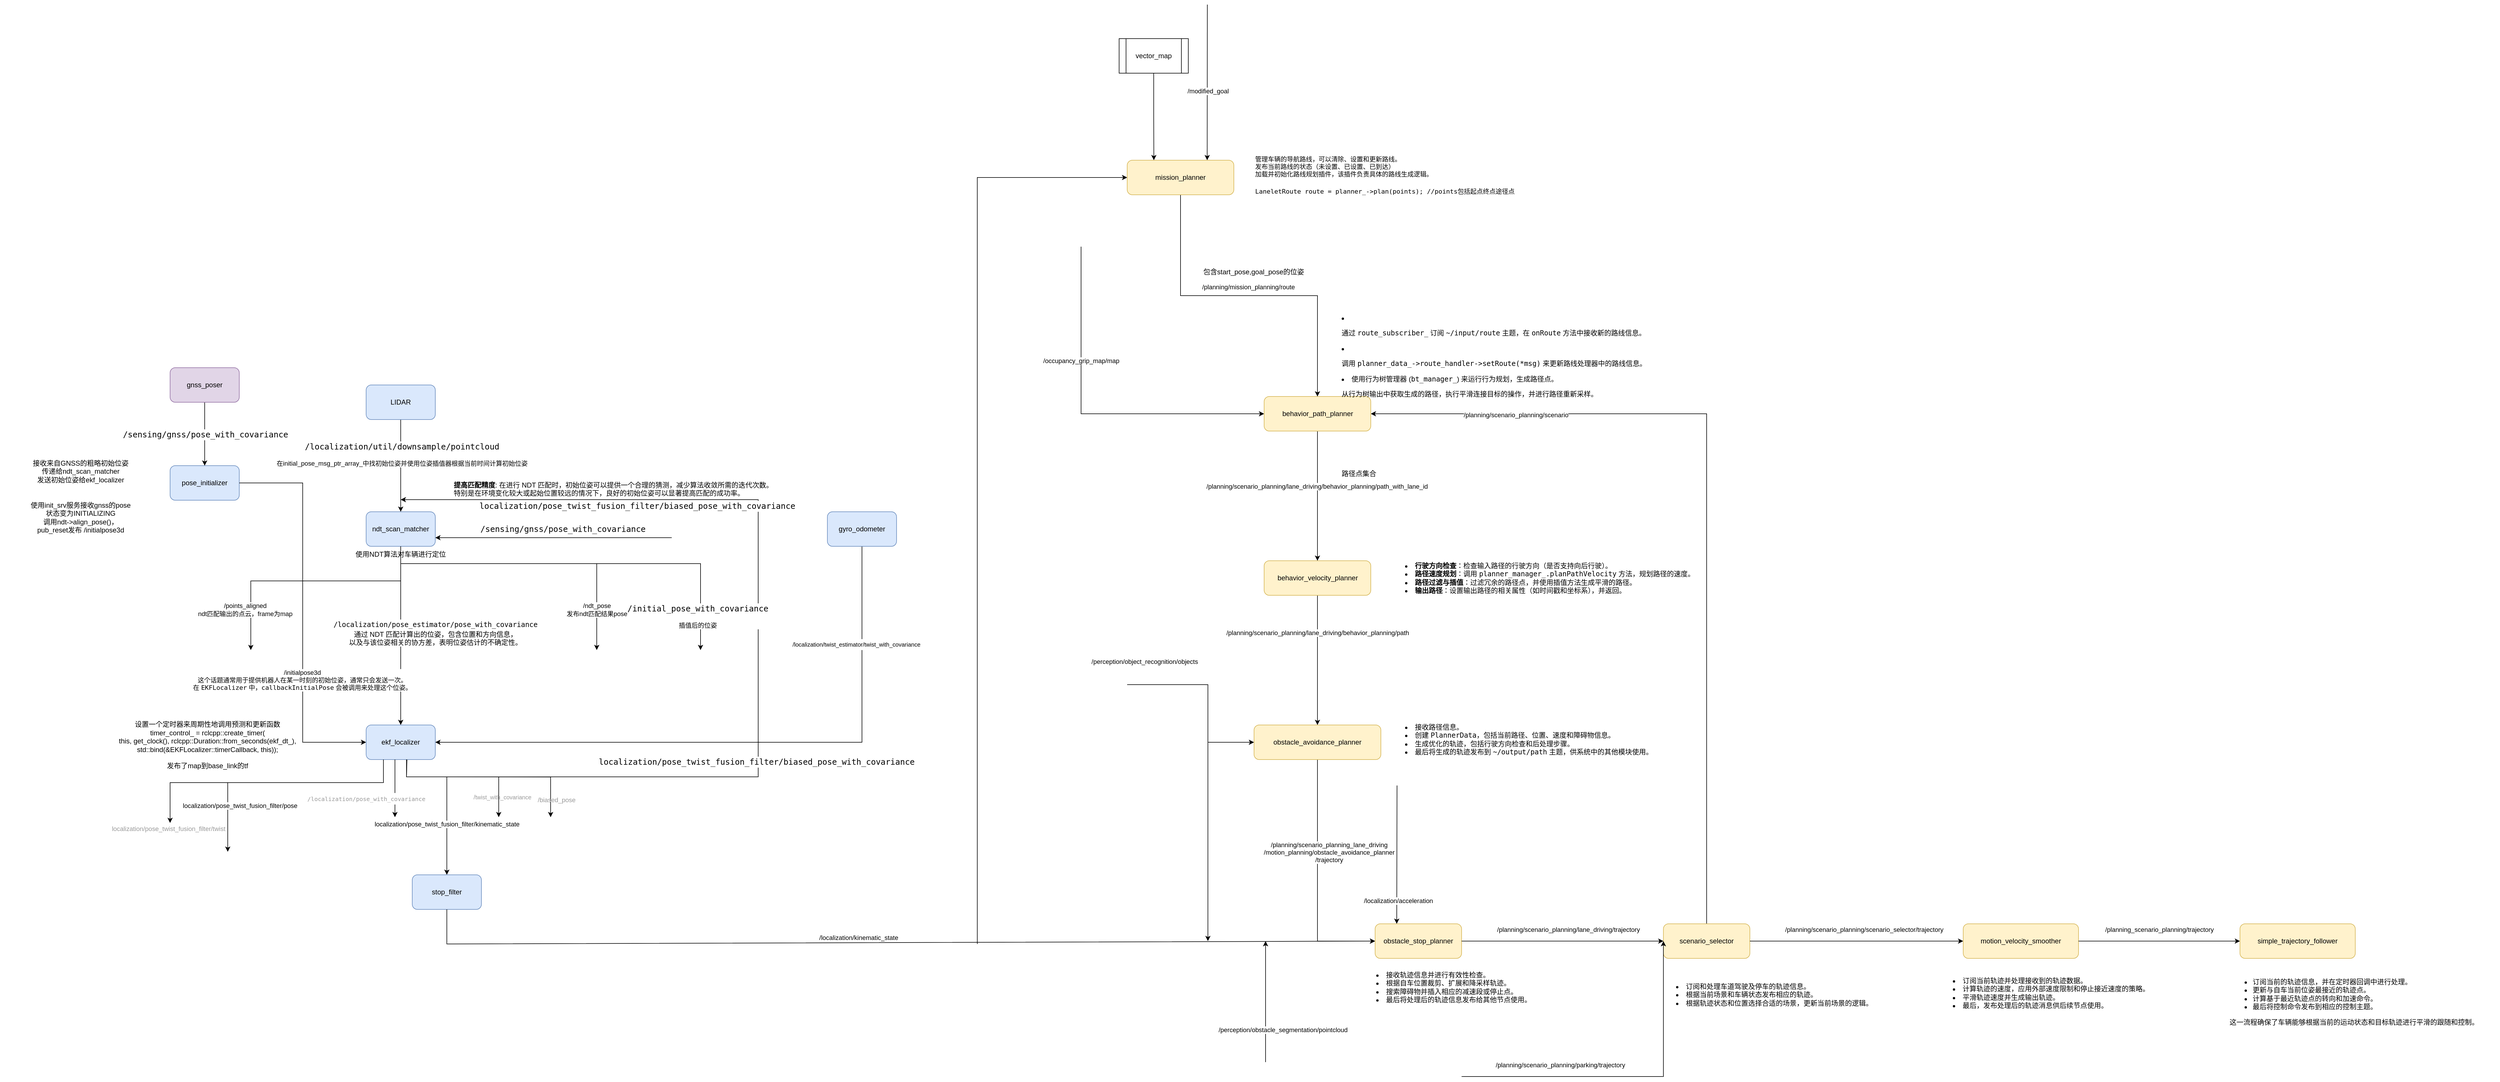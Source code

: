 <mxfile version="24.8.3">
  <diagram name="Page-1" id="jYja321TO4npNnZUXKt9">
    <mxGraphModel dx="1222" dy="2918" grid="1" gridSize="10" guides="1" tooltips="1" connect="1" arrows="1" fold="1" page="1" pageScale="1" pageWidth="850" pageHeight="1100" math="0" shadow="0">
      <root>
        <mxCell id="0" />
        <mxCell id="1" parent="0" />
        <mxCell id="ixGaKLChyozuG7cod_pc-1" value="pose_initializer" style="rounded=1;whiteSpace=wrap;html=1;fillColor=#dae8fc;strokeColor=#6c8ebf;" parent="1" vertex="1">
          <mxGeometry x="360" y="380" width="120" height="60" as="geometry" />
        </mxCell>
        <mxCell id="ixGaKLChyozuG7cod_pc-2" value="接收来自GNSS的粗略初始位姿&lt;div&gt;传递给ndt_scan_matcher&lt;/div&gt;&lt;div&gt;发送初始位姿给ekf_localizer&lt;/div&gt;" style="text;html=1;align=center;verticalAlign=middle;whiteSpace=wrap;rounded=0;" parent="1" vertex="1">
          <mxGeometry x="110" y="347.5" width="190" height="85" as="geometry" />
        </mxCell>
        <mxCell id="ixGaKLChyozuG7cod_pc-3" value="" style="endArrow=classic;html=1;rounded=0;entryX=0.5;entryY=0;entryDx=0;entryDy=0;exitX=0.5;exitY=1;exitDx=0;exitDy=0;" parent="1" source="ixGaKLChyozuG7cod_pc-6" target="ixGaKLChyozuG7cod_pc-1" edge="1">
          <mxGeometry width="50" height="50" relative="1" as="geometry">
            <mxPoint x="420" y="280" as="sourcePoint" />
            <mxPoint x="460" y="460" as="targetPoint" />
          </mxGeometry>
        </mxCell>
        <mxCell id="ixGaKLChyozuG7cod_pc-4" value="/" style="edgeLabel;html=1;align=center;verticalAlign=middle;resizable=0;points=[];" parent="ixGaKLChyozuG7cod_pc-3" vertex="1" connectable="0">
          <mxGeometry x="0.011" y="2" relative="1" as="geometry">
            <mxPoint as="offset" />
          </mxGeometry>
        </mxCell>
        <mxCell id="ixGaKLChyozuG7cod_pc-5" value="&lt;div style=&quot;color: rgb(204, 204, 204); font-family: &amp;quot;Droid Sans Mono&amp;quot;, &amp;quot;monospace&amp;quot;, monospace; font-weight: normal; font-size: 14px; line-height: 19px; white-space: pre;&quot;&gt;&lt;div&gt;&lt;font color=&quot;#000000&quot;&gt;&lt;span style=&quot;background-color: rgb(255, 255, 255);&quot;&gt;/sensing/gnss/pose_with_covariance&lt;/span&gt;&lt;/font&gt;&lt;/div&gt;&lt;/div&gt;" style="edgeLabel;html=1;align=center;verticalAlign=middle;resizable=0;points=[];" parent="ixGaKLChyozuG7cod_pc-3" vertex="1" connectable="0">
          <mxGeometry x="0.011" y="1" relative="1" as="geometry">
            <mxPoint as="offset" />
          </mxGeometry>
        </mxCell>
        <mxCell id="ixGaKLChyozuG7cod_pc-6" value="gnss_poser" style="rounded=1;whiteSpace=wrap;html=1;fillColor=#e1d5e7;strokeColor=#9673a6;" parent="1" vertex="1">
          <mxGeometry x="360" y="210" width="120" height="60" as="geometry" />
        </mxCell>
        <mxCell id="ixGaKLChyozuG7cod_pc-26" style="edgeStyle=orthogonalEdgeStyle;rounded=0;orthogonalLoop=1;jettySize=auto;html=1;exitX=0.5;exitY=1;exitDx=0;exitDy=0;" parent="1" edge="1">
          <mxGeometry relative="1" as="geometry">
            <mxPoint x="1100" y="700" as="targetPoint" />
            <Array as="points">
              <mxPoint x="1100" y="610" />
              <mxPoint x="1100" y="610" />
            </Array>
            <mxPoint x="1100" y="550" as="sourcePoint" />
          </mxGeometry>
        </mxCell>
        <mxCell id="ixGaKLChyozuG7cod_pc-27" value="&lt;div&gt;/ndt_pose&lt;/div&gt;发布ndt匹配结果pose" style="edgeLabel;html=1;align=center;verticalAlign=middle;resizable=0;points=[];fontFamily=Helvetica;fontSize=11;fontColor=default;labelBackgroundColor=default;fillColor=none;gradientColor=none;" parent="ixGaKLChyozuG7cod_pc-26" vertex="1" connectable="0">
          <mxGeometry x="0.278" y="2" relative="1" as="geometry">
            <mxPoint x="-2" y="-16" as="offset" />
          </mxGeometry>
        </mxCell>
        <mxCell id="ixGaKLChyozuG7cod_pc-28" style="edgeStyle=orthogonalEdgeStyle;rounded=0;orthogonalLoop=1;jettySize=auto;html=1;exitX=0.5;exitY=1;exitDx=0;exitDy=0;entryX=0.5;entryY=0;entryDx=0;entryDy=0;" parent="1" source="ixGaKLChyozuG7cod_pc-8" target="qSpFAjaBa0g86qrWprOc-3" edge="1">
          <mxGeometry relative="1" as="geometry">
            <mxPoint x="1080" y="680" as="targetPoint" />
            <Array as="points">
              <mxPoint x="760" y="610" />
              <mxPoint x="760" y="610" />
            </Array>
          </mxGeometry>
        </mxCell>
        <mxCell id="ixGaKLChyozuG7cod_pc-29" value="&lt;div style=&quot;color: rgb(204, 204, 204); font-family: &amp;quot;Droid Sans Mono&amp;quot;, &amp;quot;monospace&amp;quot;, monospace; font-weight: normal; line-height: 19px; white-space: pre; font-size: 12px;&quot;&gt;&lt;div&gt;&lt;font style=&quot;font-size: 12px;&quot; color=&quot;#000000&quot;&gt;/localization/pose_estimator/pose_with_covariance&lt;/font&gt;&lt;/div&gt;&lt;/div&gt;&lt;div style=&quot;font-size: 12px;&quot;&gt;&lt;font style=&quot;font-size: 12px;&quot;&gt;通过 NDT 匹配计算出的位姿，包含位置和方向信息，&lt;/font&gt;&lt;/div&gt;&lt;div style=&quot;font-size: 12px;&quot;&gt;&lt;font style=&quot;font-size: 12px;&quot;&gt;以及与该位姿相关的协方差，表明位姿估计的不确定性。&lt;/font&gt;&lt;/div&gt;" style="edgeLabel;html=1;align=center;verticalAlign=middle;resizable=0;points=[];" parent="ixGaKLChyozuG7cod_pc-28" vertex="1" connectable="0">
          <mxGeometry x="0.595" y="2" relative="1" as="geometry">
            <mxPoint x="58" y="-97" as="offset" />
          </mxGeometry>
        </mxCell>
        <mxCell id="ixGaKLChyozuG7cod_pc-8" value="ndt_scan_matcher" style="rounded=1;whiteSpace=wrap;html=1;fillColor=#dae8fc;strokeColor=#6c8ebf;" parent="1" vertex="1">
          <mxGeometry x="700" y="460" width="120" height="60" as="geometry" />
        </mxCell>
        <mxCell id="ixGaKLChyozuG7cod_pc-11" value="&lt;div&gt;使用init_srv服务接收gnss的pose&lt;/div&gt;&lt;div&gt;状态变为INITIALIZING&lt;/div&gt;&lt;div&gt;调用ndt-&amp;gt;align_pose()，&lt;/div&gt;&lt;div&gt;pub_reset发布 /initialpose3d&lt;/div&gt;" style="text;html=1;align=center;verticalAlign=middle;whiteSpace=wrap;rounded=0;" parent="1" vertex="1">
          <mxGeometry x="65" y="420" width="280" height="100" as="geometry" />
        </mxCell>
        <mxCell id="ixGaKLChyozuG7cod_pc-16" value="" style="endArrow=classic;html=1;rounded=0;" parent="1" edge="1">
          <mxGeometry width="50" height="50" relative="1" as="geometry">
            <mxPoint x="770" y="920" as="sourcePoint" />
            <mxPoint x="760" y="439" as="targetPoint" />
            <Array as="points">
              <mxPoint x="1380" y="920" />
              <mxPoint x="1380" y="439" />
            </Array>
          </mxGeometry>
        </mxCell>
        <mxCell id="ixGaKLChyozuG7cod_pc-17" value="&lt;div style=&quot;font-family: &amp;quot;Droid Sans Mono&amp;quot;, &amp;quot;monospace&amp;quot;, monospace; font-weight: normal; font-size: 14px; line-height: 19px; white-space: pre;&quot;&gt;&lt;div&gt;localization/pose_twist_fusion_filter/biased_pose_with_covariance&lt;/div&gt;&lt;/div&gt;" style="edgeLabel;html=1;align=center;verticalAlign=middle;resizable=0;points=[];" parent="ixGaKLChyozuG7cod_pc-16" vertex="1" connectable="0">
          <mxGeometry x="-0.325" y="3" relative="1" as="geometry">
            <mxPoint x="29" y="-23" as="offset" />
          </mxGeometry>
        </mxCell>
        <mxCell id="ixGaKLChyozuG7cod_pc-19" value="" style="edgeStyle=orthogonalEdgeStyle;rounded=0;orthogonalLoop=1;jettySize=auto;html=1;" parent="1" source="ixGaKLChyozuG7cod_pc-18" target="ixGaKLChyozuG7cod_pc-8" edge="1">
          <mxGeometry relative="1" as="geometry" />
        </mxCell>
        <mxCell id="ixGaKLChyozuG7cod_pc-20" value="&lt;div style=&quot;color: rgb(204, 204, 204); font-family: &amp;quot;Droid Sans Mono&amp;quot;, &amp;quot;monospace&amp;quot;, monospace; font-weight: normal; font-size: 14px; line-height: 19px; white-space: pre;&quot;&gt;&lt;div&gt;&lt;font color=&quot;#000000&quot;&gt;/localization/util/downsample/pointcloud&lt;/font&gt;&lt;/div&gt;&lt;/div&gt;&lt;div&gt;&lt;br&gt;&lt;/div&gt;&lt;div&gt;在initial_pose_msg_ptr_array_中找初始位姿并使用位姿插值器根据当前时间计算初始位姿&lt;/div&gt;" style="edgeLabel;html=1;align=center;verticalAlign=middle;resizable=0;points=[];" parent="ixGaKLChyozuG7cod_pc-19" vertex="1" connectable="0">
          <mxGeometry x="-0.015" y="2" relative="1" as="geometry">
            <mxPoint y="-19" as="offset" />
          </mxGeometry>
        </mxCell>
        <mxCell id="ixGaKLChyozuG7cod_pc-18" value="LIDAR" style="rounded=1;whiteSpace=wrap;html=1;fillColor=#dae8fc;strokeColor=#6c8ebf;" parent="1" vertex="1">
          <mxGeometry x="700" y="240" width="120" height="60" as="geometry" />
        </mxCell>
        <mxCell id="ixGaKLChyozuG7cod_pc-21" value="" style="endArrow=classic;html=1;rounded=0;entryX=1;entryY=0.75;entryDx=0;entryDy=0;" parent="1" target="ixGaKLChyozuG7cod_pc-8" edge="1">
          <mxGeometry width="50" height="50" relative="1" as="geometry">
            <mxPoint x="1230" y="505" as="sourcePoint" />
            <mxPoint x="970" y="490" as="targetPoint" />
            <Array as="points">
              <mxPoint x="1030" y="505" />
            </Array>
          </mxGeometry>
        </mxCell>
        <mxCell id="ixGaKLChyozuG7cod_pc-22" value="&lt;div style=&quot;font-family: &amp;quot;Droid Sans Mono&amp;quot;, &amp;quot;monospace&amp;quot;, monospace; font-weight: normal; font-size: 14px; line-height: 19px; white-space: pre;&quot;&gt;&lt;div&gt;/sensing/gnss/pose_with_covariance&lt;/div&gt;&lt;/div&gt;" style="edgeLabel;html=1;align=center;verticalAlign=middle;resizable=0;points=[];" parent="ixGaKLChyozuG7cod_pc-21" vertex="1" connectable="0">
          <mxGeometry x="0.1" y="-2" relative="1" as="geometry">
            <mxPoint x="36" y="-13" as="offset" />
          </mxGeometry>
        </mxCell>
        <mxCell id="ixGaKLChyozuG7cod_pc-24" value="" style="endArrow=classic;html=1;rounded=0;exitX=0.5;exitY=1;exitDx=0;exitDy=0;" parent="1" source="ixGaKLChyozuG7cod_pc-8" edge="1">
          <mxGeometry width="50" height="50" relative="1" as="geometry">
            <mxPoint x="760" y="550" as="sourcePoint" />
            <mxPoint x="500" y="700" as="targetPoint" />
            <Array as="points">
              <mxPoint x="760" y="580" />
              <mxPoint x="500" y="580" />
            </Array>
          </mxGeometry>
        </mxCell>
        <mxCell id="ixGaKLChyozuG7cod_pc-25" value="&lt;div&gt;/points_aligned&lt;/div&gt;ndt匹配输出的点云，frame为map" style="edgeLabel;html=1;align=center;verticalAlign=middle;resizable=0;points=[];" parent="ixGaKLChyozuG7cod_pc-24" vertex="1" connectable="0">
          <mxGeometry x="-0.034" y="2" relative="1" as="geometry">
            <mxPoint x="-118" y="48" as="offset" />
          </mxGeometry>
        </mxCell>
        <mxCell id="ixGaKLChyozuG7cod_pc-33" style="edgeStyle=orthogonalEdgeStyle;rounded=0;orthogonalLoop=1;jettySize=auto;html=1;exitX=0.5;exitY=1;exitDx=0;exitDy=0;" parent="1" edge="1">
          <mxGeometry relative="1" as="geometry">
            <mxPoint x="1280" y="700" as="targetPoint" />
            <mxPoint x="760" y="520" as="sourcePoint" />
            <Array as="points">
              <mxPoint x="760" y="550" />
              <mxPoint x="1280" y="550" />
              <mxPoint x="1280" y="690" />
            </Array>
          </mxGeometry>
        </mxCell>
        <mxCell id="ixGaKLChyozuG7cod_pc-34" value="&lt;div style=&quot;color: rgb(204, 204, 204); font-family: &amp;quot;Droid Sans Mono&amp;quot;, &amp;quot;monospace&amp;quot;, monospace; font-weight: normal; font-size: 14px; line-height: 19px; white-space: pre;&quot;&gt;&lt;div&gt;&lt;font color=&quot;#000000&quot;&gt;/initial_pose_with_covariance&lt;/font&gt;&lt;/div&gt;&lt;/div&gt;&lt;div&gt;&lt;br&gt;&lt;/div&gt;&lt;div&gt;插值后的位姿&lt;br&gt;&lt;/div&gt;" style="edgeLabel;html=1;align=center;verticalAlign=middle;resizable=0;points=[];" parent="ixGaKLChyozuG7cod_pc-33" vertex="1" connectable="0">
          <mxGeometry x="0.595" y="2" relative="1" as="geometry">
            <mxPoint x="-7" y="82" as="offset" />
          </mxGeometry>
        </mxCell>
        <mxCell id="qSpFAjaBa0g86qrWprOc-3" value="ekf_localizer" style="rounded=1;whiteSpace=wrap;html=1;fillColor=#dae8fc;strokeColor=#6c8ebf;" parent="1" vertex="1">
          <mxGeometry x="700" y="830" width="120" height="60" as="geometry" />
        </mxCell>
        <mxCell id="qSpFAjaBa0g86qrWprOc-4" value="" style="endArrow=classic;html=1;rounded=0;exitX=1;exitY=0.5;exitDx=0;exitDy=0;entryX=0;entryY=0.5;entryDx=0;entryDy=0;" parent="1" source="ixGaKLChyozuG7cod_pc-1" target="qSpFAjaBa0g86qrWprOc-3" edge="1">
          <mxGeometry width="50" height="50" relative="1" as="geometry">
            <mxPoint x="880" y="630" as="sourcePoint" />
            <mxPoint x="930" y="580" as="targetPoint" />
            <Array as="points">
              <mxPoint x="590" y="410" />
              <mxPoint x="590" y="860" />
            </Array>
          </mxGeometry>
        </mxCell>
        <mxCell id="qSpFAjaBa0g86qrWprOc-5" value="&lt;div&gt;/initialpose3d&lt;/div&gt;&lt;div&gt;这个话题通常用于提供机器人在某一时刻的初始位姿，通常只会发送一次。&lt;/div&gt;&lt;div&gt;在 &lt;code&gt;EKFLocalizer&lt;/code&gt; 中，&lt;code&gt;callbackInitialPose&lt;/code&gt; 会被调用来处理这个位姿。&lt;/div&gt;" style="edgeLabel;html=1;align=center;verticalAlign=middle;resizable=0;points=[];" parent="qSpFAjaBa0g86qrWprOc-4" vertex="1" connectable="0">
          <mxGeometry x="0.349" y="-1" relative="1" as="geometry">
            <mxPoint as="offset" />
          </mxGeometry>
        </mxCell>
        <mxCell id="qSpFAjaBa0g86qrWprOc-8" value="" style="endArrow=classic;html=1;rounded=0;entryX=1;entryY=0.5;entryDx=0;entryDy=0;exitX=0.5;exitY=1;exitDx=0;exitDy=0;" parent="1" source="qSpFAjaBa0g86qrWprOc-10" target="qSpFAjaBa0g86qrWprOc-3" edge="1">
          <mxGeometry width="50" height="50" relative="1" as="geometry">
            <mxPoint x="1110" y="860" as="sourcePoint" />
            <mxPoint x="1120" y="720" as="targetPoint" />
            <Array as="points">
              <mxPoint x="1560" y="860" />
            </Array>
          </mxGeometry>
        </mxCell>
        <mxCell id="qSpFAjaBa0g86qrWprOc-9" value="&lt;div style=&quot;color: rgb(204, 204, 204); font-weight: normal; font-size: 10px; line-height: 19px; white-space: pre;&quot;&gt;&lt;div style=&quot;font-size: 10px;&quot;&gt;&lt;font color=&quot;#000000&quot; face=&quot;Helvetica&quot; style=&quot;font-size: 10px;&quot;&gt;&lt;span style=&quot;background-color: rgb(255, 255, 255); font-size: 10px;&quot;&gt;/localization/twist_estimator/twist_with_covariance&lt;/span&gt;&lt;/font&gt;&lt;/div&gt;&lt;/div&gt;" style="edgeLabel;html=1;align=center;verticalAlign=middle;resizable=0;points=[];fontSize=10;" parent="qSpFAjaBa0g86qrWprOc-8" vertex="1" connectable="0">
          <mxGeometry x="-0.224" y="1" relative="1" as="geometry">
            <mxPoint x="69" y="-171" as="offset" />
          </mxGeometry>
        </mxCell>
        <mxCell id="qSpFAjaBa0g86qrWprOc-10" value="gyro_odometer" style="rounded=1;whiteSpace=wrap;html=1;fillColor=#dae8fc;strokeColor=#6c8ebf;" parent="1" vertex="1">
          <mxGeometry x="1500" y="460" width="120" height="60" as="geometry" />
        </mxCell>
        <mxCell id="qSpFAjaBa0g86qrWprOc-12" value="&lt;div&gt;设置一个定时器来周期性地调用预测和更新函数&lt;/div&gt;&lt;div&gt;timer_control_ = rclcpp::&lt;span class=&quot;hljs-built_in&quot;&gt;create_timer&lt;/span&gt;(&lt;/div&gt;    &lt;span class=&quot;hljs-keyword&quot;&gt;this&lt;/span&gt;, &lt;span class=&quot;hljs-built_in&quot;&gt;get_clock&lt;/span&gt;(), rclcpp::Duration::&lt;span class=&quot;hljs-built_in&quot;&gt;from_seconds&lt;/span&gt;(ekf_dt_),&lt;br&gt;&lt;div&gt;    std::&lt;span class=&quot;hljs-built_in&quot;&gt;bind&lt;/span&gt;(&amp;amp;EKFLocalizer::timerCallback, &lt;span class=&quot;hljs-keyword&quot;&gt;this&lt;/span&gt;));&lt;/div&gt;&lt;div&gt;&lt;br&gt;&lt;/div&gt;&lt;div&gt;发布了map到base_link的tf&lt;br&gt;&lt;/div&gt;" style="text;html=1;align=center;verticalAlign=middle;whiteSpace=wrap;rounded=0;" parent="1" vertex="1">
          <mxGeometry x="180" y="760" width="490" height="210" as="geometry" />
        </mxCell>
        <mxCell id="qSpFAjaBa0g86qrWprOc-13" value="" style="endArrow=classic;html=1;rounded=0;exitX=0.25;exitY=1;exitDx=0;exitDy=0;" parent="1" source="qSpFAjaBa0g86qrWprOc-3" edge="1">
          <mxGeometry width="50" height="50" relative="1" as="geometry">
            <mxPoint x="650" y="890" as="sourcePoint" />
            <mxPoint x="460" y="1050" as="targetPoint" />
            <Array as="points">
              <mxPoint x="730" y="930" />
              <mxPoint x="650" y="930" />
              <mxPoint x="460" y="930" />
            </Array>
          </mxGeometry>
        </mxCell>
        <mxCell id="qSpFAjaBa0g86qrWprOc-14" value="localization/pose_twist_fusion_filter/pose" style="edgeLabel;html=1;align=center;verticalAlign=middle;resizable=0;points=[];" parent="qSpFAjaBa0g86qrWprOc-13" vertex="1" connectable="0">
          <mxGeometry x="0.096" y="2" relative="1" as="geometry">
            <mxPoint x="-54" y="38" as="offset" />
          </mxGeometry>
        </mxCell>
        <mxCell id="qSpFAjaBa0g86qrWprOc-15" value="" style="endArrow=classic;html=1;rounded=0;exitX=0.25;exitY=1;exitDx=0;exitDy=0;" parent="1" edge="1">
          <mxGeometry width="50" height="50" relative="1" as="geometry">
            <mxPoint x="750" y="890" as="sourcePoint" />
            <mxPoint x="750" y="990" as="targetPoint" />
          </mxGeometry>
        </mxCell>
        <mxCell id="qSpFAjaBa0g86qrWprOc-16" value="&lt;div style=&quot;font-family: &amp;quot;Droid Sans Mono&amp;quot;, &amp;quot;monospace&amp;quot;, monospace; font-weight: normal; line-height: 19px; white-space: pre; font-size: 13px;&quot;&gt;&lt;div&gt;&lt;font color=&quot;#999999&quot; style=&quot;font-size: 10px;&quot;&gt;/localization/pose_with_covariance&lt;/font&gt;&lt;/div&gt;&lt;/div&gt;" style="edgeLabel;html=1;align=center;verticalAlign=middle;resizable=0;points=[];" parent="qSpFAjaBa0g86qrWprOc-15" vertex="1" connectable="0">
          <mxGeometry x="0.096" y="2" relative="1" as="geometry">
            <mxPoint x="-52" y="12" as="offset" />
          </mxGeometry>
        </mxCell>
        <mxCell id="qSpFAjaBa0g86qrWprOc-17" value="" style="endArrow=classic;html=1;rounded=0;exitX=0.59;exitY=1.004;exitDx=0;exitDy=0;exitPerimeter=0;entryX=0.5;entryY=0;entryDx=0;entryDy=0;" parent="1" source="qSpFAjaBa0g86qrWprOc-3" target="qSpFAjaBa0g86qrWprOc-32" edge="1">
          <mxGeometry width="50" height="50" relative="1" as="geometry">
            <mxPoint x="770" y="890" as="sourcePoint" />
            <mxPoint x="840" y="1050" as="targetPoint" />
            <Array as="points">
              <mxPoint x="770" y="920" />
              <mxPoint x="840" y="920" />
            </Array>
          </mxGeometry>
        </mxCell>
        <mxCell id="qSpFAjaBa0g86qrWprOc-18" value="localization/pose_twist_fusion_filter/kinematic_state" style="edgeLabel;html=1;align=center;verticalAlign=middle;resizable=0;points=[];" parent="qSpFAjaBa0g86qrWprOc-17" vertex="1" connectable="0">
          <mxGeometry x="0.096" y="2" relative="1" as="geometry">
            <mxPoint x="-2" y="34" as="offset" />
          </mxGeometry>
        </mxCell>
        <mxCell id="qSpFAjaBa0g86qrWprOc-19" value="" style="endArrow=classic;html=1;rounded=0;exitX=0.25;exitY=1;exitDx=0;exitDy=0;" parent="1" source="qSpFAjaBa0g86qrWprOc-3" edge="1">
          <mxGeometry width="50" height="50" relative="1" as="geometry">
            <mxPoint x="630" y="890" as="sourcePoint" />
            <mxPoint x="360" y="1000" as="targetPoint" />
            <Array as="points">
              <mxPoint x="730" y="930" />
              <mxPoint x="630" y="930" />
              <mxPoint x="550" y="930" />
              <mxPoint x="360" y="930" />
            </Array>
          </mxGeometry>
        </mxCell>
        <mxCell id="qSpFAjaBa0g86qrWprOc-20" value="&lt;font color=&quot;#999999&quot;&gt;localization/pose_twist_fusion_filter/twist&lt;/font&gt;" style="edgeLabel;html=1;align=center;verticalAlign=middle;resizable=0;points=[];" parent="qSpFAjaBa0g86qrWprOc-19" vertex="1" connectable="0">
          <mxGeometry x="0.096" y="2" relative="1" as="geometry">
            <mxPoint x="-150" y="78" as="offset" />
          </mxGeometry>
        </mxCell>
        <mxCell id="qSpFAjaBa0g86qrWprOc-21" value="" style="endArrow=classic;html=1;rounded=0;exitX=0.585;exitY=0.999;exitDx=0;exitDy=0;exitPerimeter=0;" parent="1" source="qSpFAjaBa0g86qrWprOc-3" edge="1">
          <mxGeometry width="50" height="50" relative="1" as="geometry">
            <mxPoint x="770" y="890" as="sourcePoint" />
            <mxPoint x="930" y="990" as="targetPoint" />
            <Array as="points">
              <mxPoint x="770" y="920" />
              <mxPoint x="930" y="920" />
            </Array>
          </mxGeometry>
        </mxCell>
        <mxCell id="qSpFAjaBa0g86qrWprOc-22" value="&lt;font color=&quot;#999999&quot;&gt;/&lt;font style=&quot;white-space: pre;&quot; size=&quot;1&quot;&gt;&lt;span style=&quot;&quot;&gt;twist_with_covariance&lt;/span&gt;&lt;/font&gt;&lt;/font&gt;" style="edgeLabel;html=1;align=center;verticalAlign=middle;resizable=0;points=[];labelBackgroundColor=none;" parent="qSpFAjaBa0g86qrWprOc-21" vertex="1" connectable="0">
          <mxGeometry x="0.435" y="1" relative="1" as="geometry">
            <mxPoint x="9" y="36" as="offset" />
          </mxGeometry>
        </mxCell>
        <mxCell id="qSpFAjaBa0g86qrWprOc-25" value="" style="endArrow=classic;html=1;rounded=0;exitX=0.585;exitY=1.002;exitDx=0;exitDy=0;exitPerimeter=0;" parent="1" source="qSpFAjaBa0g86qrWprOc-3" edge="1">
          <mxGeometry width="50" height="50" relative="1" as="geometry">
            <mxPoint x="770.8" y="886.72" as="sourcePoint" />
            <mxPoint x="1020" y="990" as="targetPoint" />
            <Array as="points">
              <mxPoint x="770" y="920" />
              <mxPoint x="1020" y="920.2" />
            </Array>
          </mxGeometry>
        </mxCell>
        <mxCell id="qSpFAjaBa0g86qrWprOc-26" value="&lt;font&gt;/biased_pose&lt;/font&gt;" style="edgeLabel;html=1;align=center;verticalAlign=middle;resizable=0;points=[];labelBackgroundColor=none;fontColor=#999999;" parent="qSpFAjaBa0g86qrWprOc-25" vertex="1" connectable="0">
          <mxGeometry x="0.435" y="1" relative="1" as="geometry">
            <mxPoint x="39" y="41" as="offset" />
          </mxGeometry>
        </mxCell>
        <mxCell id="qSpFAjaBa0g86qrWprOc-30" value="&lt;div style=&quot;font-family: &amp;quot;Droid Sans Mono&amp;quot;, &amp;quot;monospace&amp;quot;, monospace; font-weight: normal; font-size: 14px; line-height: 19px; white-space: pre;&quot;&gt;&lt;div&gt;localization/pose_twist_fusion_filter/biased_pose_with_covariance&lt;/div&gt;&lt;/div&gt;" style="edgeLabel;html=1;align=center;verticalAlign=middle;resizable=0;points=[];" parent="1" vertex="1" connectable="0">
          <mxGeometry x="1170.005" y="450" as="geometry" />
        </mxCell>
        <mxCell id="qSpFAjaBa0g86qrWprOc-32" value="stop_filter" style="rounded=1;whiteSpace=wrap;html=1;fillColor=#dae8fc;strokeColor=#6c8ebf;" parent="1" vertex="1">
          <mxGeometry x="780" y="1090" width="120" height="60" as="geometry" />
        </mxCell>
        <mxCell id="qSpFAjaBa0g86qrWprOc-33" value="" style="endArrow=classic;html=1;rounded=0;exitX=0.5;exitY=1;exitDx=0;exitDy=0;entryX=0;entryY=0.5;entryDx=0;entryDy=0;" parent="1" source="qSpFAjaBa0g86qrWprOc-32" target="qSpFAjaBa0g86qrWprOc-35" edge="1">
          <mxGeometry width="50" height="50" relative="1" as="geometry">
            <mxPoint x="1000" y="1180" as="sourcePoint" />
            <mxPoint x="840" y="1260" as="targetPoint" />
            <Array as="points">
              <mxPoint x="840" y="1210" />
            </Array>
          </mxGeometry>
        </mxCell>
        <mxCell id="qSpFAjaBa0g86qrWprOc-34" value="/localization/kinematic_state" style="edgeLabel;html=1;align=center;verticalAlign=middle;resizable=0;points=[];" parent="qSpFAjaBa0g86qrWprOc-33" vertex="1" connectable="0">
          <mxGeometry x="-0.291" y="1" relative="1" as="geometry">
            <mxPoint x="182" y="-9" as="offset" />
          </mxGeometry>
        </mxCell>
        <mxCell id="qSpFAjaBa0g86qrWprOc-35" value="obstacle_stop_planner" style="rounded=1;whiteSpace=wrap;html=1;fillColor=#fff2cc;strokeColor=#d6b656;" parent="1" vertex="1">
          <mxGeometry x="2450" y="1175" width="150" height="60" as="geometry" />
        </mxCell>
        <mxCell id="qSpFAjaBa0g86qrWprOc-36" value="" style="endArrow=classic;html=1;rounded=0;exitX=1;exitY=0.5;exitDx=0;exitDy=0;entryX=0;entryY=0.5;entryDx=0;entryDy=0;" parent="1" source="qSpFAjaBa0g86qrWprOc-35" target="qSpFAjaBa0g86qrWprOc-50" edge="1">
          <mxGeometry width="50" height="50" relative="1" as="geometry">
            <mxPoint x="2260" y="1105" as="sourcePoint" />
            <mxPoint x="2880" y="1205" as="targetPoint" />
          </mxGeometry>
        </mxCell>
        <mxCell id="qSpFAjaBa0g86qrWprOc-37" value="/planning/scenario_planning/lane_driving/trajectory" style="edgeLabel;html=1;align=center;verticalAlign=middle;resizable=0;points=[];" parent="qSpFAjaBa0g86qrWprOc-36" vertex="1" connectable="0">
          <mxGeometry x="-0.076" relative="1" as="geometry">
            <mxPoint x="23" y="-20" as="offset" />
          </mxGeometry>
        </mxCell>
        <mxCell id="qSpFAjaBa0g86qrWprOc-41" value="" style="endArrow=classic;html=1;rounded=0;" parent="1" edge="1">
          <mxGeometry width="50" height="50" relative="1" as="geometry">
            <mxPoint x="2160" y="855" as="sourcePoint" />
            <mxPoint x="2160" y="1205" as="targetPoint" />
            <Array as="points">
              <mxPoint x="2160" y="1205" />
            </Array>
          </mxGeometry>
        </mxCell>
        <mxCell id="qSpFAjaBa0g86qrWprOc-43" value="" style="endArrow=classic;html=1;rounded=0;entryX=0;entryY=0.5;entryDx=0;entryDy=0;exitX=0.5;exitY=1;exitDx=0;exitDy=0;" parent="1" source="qSpFAjaBa0g86qrWprOc-61" target="qSpFAjaBa0g86qrWprOc-35" edge="1">
          <mxGeometry width="50" height="50" relative="1" as="geometry">
            <mxPoint x="2350" y="935" as="sourcePoint" />
            <mxPoint x="2310" y="1055" as="targetPoint" />
            <Array as="points">
              <mxPoint x="2350" y="1205" />
            </Array>
          </mxGeometry>
        </mxCell>
        <mxCell id="qSpFAjaBa0g86qrWprOc-44" value="&lt;div&gt;/planning/scenario_planning_lane_driving&lt;/div&gt;&lt;div&gt;/motion_planning/obstacle_avoidance_planner&lt;/div&gt;&lt;div&gt;/trajectory&lt;/div&gt;" style="edgeLabel;html=1;align=center;verticalAlign=middle;resizable=0;points=[];" parent="qSpFAjaBa0g86qrWprOc-43" vertex="1" connectable="0">
          <mxGeometry x="-0.529" y="1" relative="1" as="geometry">
            <mxPoint x="19" y="63" as="offset" />
          </mxGeometry>
        </mxCell>
        <mxCell id="qSpFAjaBa0g86qrWprOc-45" value="" style="endArrow=classic;html=1;rounded=0;entryX=0.25;entryY=0;entryDx=0;entryDy=0;" parent="1" target="qSpFAjaBa0g86qrWprOc-35" edge="1">
          <mxGeometry width="50" height="50" relative="1" as="geometry">
            <mxPoint x="2488" y="935" as="sourcePoint" />
            <mxPoint x="2410" y="875" as="targetPoint" />
          </mxGeometry>
        </mxCell>
        <mxCell id="qSpFAjaBa0g86qrWprOc-46" value="/localization/acceleration" style="edgeLabel;html=1;align=center;verticalAlign=middle;resizable=0;points=[];" parent="qSpFAjaBa0g86qrWprOc-45" vertex="1" connectable="0">
          <mxGeometry x="-0.51" y="2" relative="1" as="geometry">
            <mxPoint y="141" as="offset" />
          </mxGeometry>
        </mxCell>
        <mxCell id="qSpFAjaBa0g86qrWprOc-78" style="edgeStyle=orthogonalEdgeStyle;rounded=0;orthogonalLoop=1;jettySize=auto;html=1;exitX=0.5;exitY=0;exitDx=0;exitDy=0;entryX=1;entryY=0.5;entryDx=0;entryDy=0;" parent="1" source="qSpFAjaBa0g86qrWprOc-50" target="qSpFAjaBa0g86qrWprOc-71" edge="1">
          <mxGeometry relative="1" as="geometry">
            <mxPoint x="2990" y="300" as="targetPoint" />
          </mxGeometry>
        </mxCell>
        <mxCell id="qSpFAjaBa0g86qrWprOc-79" value="/planning/scenario_planning/scenario" style="edgeLabel;html=1;align=center;verticalAlign=middle;resizable=0;points=[];" parent="qSpFAjaBa0g86qrWprOc-78" vertex="1" connectable="0">
          <mxGeometry x="0.657" y="2" relative="1" as="geometry">
            <mxPoint as="offset" />
          </mxGeometry>
        </mxCell>
        <mxCell id="qSpFAjaBa0g86qrWprOc-50" value="scenario_selector" style="rounded=1;whiteSpace=wrap;html=1;fillColor=#fff2cc;strokeColor=#d6b656;" parent="1" vertex="1">
          <mxGeometry x="2950" y="1175" width="150" height="60" as="geometry" />
        </mxCell>
        <mxCell id="qSpFAjaBa0g86qrWprOc-51" value="" style="endArrow=classic;html=1;rounded=0;exitX=1;exitY=0.5;exitDx=0;exitDy=0;entryX=0;entryY=0.5;entryDx=0;entryDy=0;" parent="1" source="qSpFAjaBa0g86qrWprOc-50" target="qSpFAjaBa0g86qrWprOc-52" edge="1">
          <mxGeometry width="50" height="50" relative="1" as="geometry">
            <mxPoint x="2870" y="1195" as="sourcePoint" />
            <mxPoint x="3360" y="1205" as="targetPoint" />
          </mxGeometry>
        </mxCell>
        <mxCell id="qSpFAjaBa0g86qrWprOc-53" value="/planning/scenario_planning/scenario_selector/trajectory" style="edgeLabel;html=1;align=center;verticalAlign=middle;resizable=0;points=[];" parent="qSpFAjaBa0g86qrWprOc-51" vertex="1" connectable="0">
          <mxGeometry x="0.069" y="1" relative="1" as="geometry">
            <mxPoint y="-19" as="offset" />
          </mxGeometry>
        </mxCell>
        <mxCell id="qSpFAjaBa0g86qrWprOc-52" value="motion_velocity_smoother" style="rounded=1;whiteSpace=wrap;html=1;fillColor=#fff2cc;strokeColor=#d6b656;" parent="1" vertex="1">
          <mxGeometry x="3470" y="1175" width="200" height="60" as="geometry" />
        </mxCell>
        <mxCell id="qSpFAjaBa0g86qrWprOc-54" value="" style="endArrow=classic;html=1;rounded=0;exitX=1;exitY=0.5;exitDx=0;exitDy=0;entryX=0;entryY=0.5;entryDx=0;entryDy=0;" parent="1" source="qSpFAjaBa0g86qrWprOc-52" target="qSpFAjaBa0g86qrWprOc-55" edge="1">
          <mxGeometry width="50" height="50" relative="1" as="geometry">
            <mxPoint x="3480" y="1125" as="sourcePoint" />
            <mxPoint x="3830" y="1205" as="targetPoint" />
          </mxGeometry>
        </mxCell>
        <mxCell id="qSpFAjaBa0g86qrWprOc-56" value="/planning_scenario_planning/trajectory" style="edgeLabel;html=1;align=center;verticalAlign=middle;resizable=0;points=[];" parent="qSpFAjaBa0g86qrWprOc-54" vertex="1" connectable="0">
          <mxGeometry x="0.158" relative="1" as="geometry">
            <mxPoint x="-22" y="-20" as="offset" />
          </mxGeometry>
        </mxCell>
        <mxCell id="qSpFAjaBa0g86qrWprOc-55" value="simple_trajectory_follower" style="rounded=1;whiteSpace=wrap;html=1;fillColor=#fff2cc;strokeColor=#d6b656;" parent="1" vertex="1">
          <mxGeometry x="3950" y="1175" width="200" height="60" as="geometry" />
        </mxCell>
        <mxCell id="qSpFAjaBa0g86qrWprOc-60" value="&lt;div&gt;使用NDT算法对车辆进行定位&lt;/div&gt;" style="text;whiteSpace=wrap;html=1;align=center;" parent="1" vertex="1">
          <mxGeometry x="640" y="520" width="240" height="40" as="geometry" />
        </mxCell>
        <mxCell id="qSpFAjaBa0g86qrWprOc-61" value="obstacle_avoidance_planner" style="rounded=1;whiteSpace=wrap;html=1;fillColor=#fff2cc;strokeColor=#d6b656;" parent="1" vertex="1">
          <mxGeometry x="2240" y="830" width="220" height="60" as="geometry" />
        </mxCell>
        <mxCell id="qSpFAjaBa0g86qrWprOc-62" value="" style="endArrow=classic;html=1;rounded=0;entryX=0;entryY=0.5;entryDx=0;entryDy=0;" parent="1" target="qSpFAjaBa0g86qrWprOc-61" edge="1">
          <mxGeometry width="50" height="50" relative="1" as="geometry">
            <mxPoint x="2020" y="760" as="sourcePoint" />
            <mxPoint x="2250" y="1045" as="targetPoint" />
            <Array as="points">
              <mxPoint x="2160" y="760" />
              <mxPoint x="2160" y="860" />
            </Array>
          </mxGeometry>
        </mxCell>
        <mxCell id="qSpFAjaBa0g86qrWprOc-64" value="" style="endArrow=classic;html=1;rounded=0;" parent="1" edge="1">
          <mxGeometry width="50" height="50" relative="1" as="geometry">
            <mxPoint x="2260" y="1415" as="sourcePoint" />
            <mxPoint x="2260" y="1205" as="targetPoint" />
          </mxGeometry>
        </mxCell>
        <mxCell id="qSpFAjaBa0g86qrWprOc-65" value="/perception/obstacle_segmentation/pointcloud" style="edgeLabel;html=1;align=center;verticalAlign=middle;resizable=0;points=[];" parent="qSpFAjaBa0g86qrWprOc-64" vertex="1" connectable="0">
          <mxGeometry x="-0.463" relative="1" as="geometry">
            <mxPoint x="30" as="offset" />
          </mxGeometry>
        </mxCell>
        <mxCell id="qSpFAjaBa0g86qrWprOc-67" value="/perception/object_recognition/objects" style="edgeLabel;html=1;align=center;verticalAlign=middle;resizable=0;points=[];" parent="1" vertex="1" connectable="0">
          <mxGeometry x="2050" y="720" as="geometry" />
        </mxCell>
        <mxCell id="qSpFAjaBa0g86qrWprOc-69" style="edgeStyle=orthogonalEdgeStyle;rounded=0;orthogonalLoop=1;jettySize=auto;html=1;exitX=0.5;exitY=1;exitDx=0;exitDy=0;" parent="1" source="qSpFAjaBa0g86qrWprOc-68" target="qSpFAjaBa0g86qrWprOc-61" edge="1">
          <mxGeometry relative="1" as="geometry" />
        </mxCell>
        <mxCell id="qSpFAjaBa0g86qrWprOc-70" value="/planning/scenario_planning/lane_driving/behavior_planning/path" style="edgeLabel;html=1;align=center;verticalAlign=middle;resizable=0;points=[];" parent="qSpFAjaBa0g86qrWprOc-69" vertex="1" connectable="0">
          <mxGeometry x="-0.645" y="-1" relative="1" as="geometry">
            <mxPoint x="1" y="25" as="offset" />
          </mxGeometry>
        </mxCell>
        <mxCell id="qSpFAjaBa0g86qrWprOc-68" value="behavior_velocity_planner" style="rounded=1;whiteSpace=wrap;html=1;fillColor=#fff2cc;strokeColor=#d6b656;" parent="1" vertex="1">
          <mxGeometry x="2257.5" y="545" width="185" height="60" as="geometry" />
        </mxCell>
        <mxCell id="qSpFAjaBa0g86qrWprOc-72" style="edgeStyle=orthogonalEdgeStyle;rounded=0;orthogonalLoop=1;jettySize=auto;html=1;exitX=0.5;exitY=1;exitDx=0;exitDy=0;" parent="1" source="qSpFAjaBa0g86qrWprOc-71" target="qSpFAjaBa0g86qrWprOc-68" edge="1">
          <mxGeometry relative="1" as="geometry" />
        </mxCell>
        <mxCell id="qSpFAjaBa0g86qrWprOc-73" value="/planning/scenario_planning/lane_driving/behavior_planning/path_with_lane_id" style="edgeLabel;html=1;align=center;verticalAlign=middle;resizable=0;points=[];" parent="qSpFAjaBa0g86qrWprOc-72" vertex="1" connectable="0">
          <mxGeometry x="-0.146" y="-1" relative="1" as="geometry">
            <mxPoint as="offset" />
          </mxGeometry>
        </mxCell>
        <mxCell id="qSpFAjaBa0g86qrWprOc-71" value="behavior_path_planner" style="rounded=1;whiteSpace=wrap;html=1;fillColor=#fff2cc;strokeColor=#d6b656;fontStyle=0" parent="1" vertex="1">
          <mxGeometry x="2257.5" y="260" width="185" height="60" as="geometry" />
        </mxCell>
        <mxCell id="qSpFAjaBa0g86qrWprOc-75" style="edgeStyle=orthogonalEdgeStyle;rounded=0;orthogonalLoop=1;jettySize=auto;html=1;entryX=0;entryY=0.5;entryDx=0;entryDy=0;" parent="1" target="qSpFAjaBa0g86qrWprOc-71" edge="1">
          <mxGeometry relative="1" as="geometry">
            <mxPoint x="1940" as="sourcePoint" />
            <mxPoint x="2170" y="280" as="targetPoint" />
            <Array as="points">
              <mxPoint x="1940" />
              <mxPoint x="1940" y="290" />
            </Array>
          </mxGeometry>
        </mxCell>
        <mxCell id="qSpFAjaBa0g86qrWprOc-76" value="/occupancy_grip_map/map" style="edgeLabel;html=1;align=center;verticalAlign=middle;resizable=0;points=[];" parent="qSpFAjaBa0g86qrWprOc-75" vertex="1" connectable="0">
          <mxGeometry x="-0.048" relative="1" as="geometry">
            <mxPoint y="-91" as="offset" />
          </mxGeometry>
        </mxCell>
        <mxCell id="qSpFAjaBa0g86qrWprOc-81" style="edgeStyle=orthogonalEdgeStyle;rounded=0;orthogonalLoop=1;jettySize=auto;html=1;exitX=0.5;exitY=1;exitDx=0;exitDy=0;entryX=0.5;entryY=0;entryDx=0;entryDy=0;" parent="1" source="qSpFAjaBa0g86qrWprOc-80" target="qSpFAjaBa0g86qrWprOc-71" edge="1">
          <mxGeometry relative="1" as="geometry" />
        </mxCell>
        <mxCell id="qSpFAjaBa0g86qrWprOc-82" value="/planning/mission_planning/route" style="edgeLabel;html=1;align=center;verticalAlign=middle;resizable=0;points=[];" parent="qSpFAjaBa0g86qrWprOc-81" vertex="1" connectable="0">
          <mxGeometry x="-0.075" relative="1" as="geometry">
            <mxPoint x="21" y="-15" as="offset" />
          </mxGeometry>
        </mxCell>
        <mxCell id="qSpFAjaBa0g86qrWprOc-80" value="mission_planner" style="rounded=1;whiteSpace=wrap;html=1;fillColor=#fff2cc;strokeColor=#d6b656;fontStyle=0" parent="1" vertex="1">
          <mxGeometry x="2020" y="-150" width="185" height="60" as="geometry" />
        </mxCell>
        <mxCell id="qSpFAjaBa0g86qrWprOc-83" value="" style="endArrow=classic;html=1;rounded=0;entryX=0.75;entryY=0;entryDx=0;entryDy=0;" parent="1" target="qSpFAjaBa0g86qrWprOc-80" edge="1">
          <mxGeometry width="50" height="50" relative="1" as="geometry">
            <mxPoint x="2159" y="-420" as="sourcePoint" />
            <mxPoint x="2100" y="-60" as="targetPoint" />
          </mxGeometry>
        </mxCell>
        <mxCell id="qSpFAjaBa0g86qrWprOc-84" value="/modified_goal" style="edgeLabel;html=1;align=center;verticalAlign=middle;resizable=0;points=[];" parent="qSpFAjaBa0g86qrWprOc-83" vertex="1" connectable="0">
          <mxGeometry x="-0.441" y="1" relative="1" as="geometry">
            <mxPoint y="74" as="offset" />
          </mxGeometry>
        </mxCell>
        <mxCell id="qSpFAjaBa0g86qrWprOc-86" style="edgeStyle=orthogonalEdgeStyle;rounded=0;orthogonalLoop=1;jettySize=auto;html=1;exitX=0.5;exitY=1;exitDx=0;exitDy=0;entryX=0.25;entryY=0;entryDx=0;entryDy=0;" parent="1" source="qSpFAjaBa0g86qrWprOc-85" target="qSpFAjaBa0g86qrWprOc-80" edge="1">
          <mxGeometry relative="1" as="geometry" />
        </mxCell>
        <mxCell id="qSpFAjaBa0g86qrWprOc-85" value="vector_map" style="shape=process;whiteSpace=wrap;html=1;backgroundOutline=1;" parent="1" vertex="1">
          <mxGeometry x="2006" y="-361" width="120" height="60" as="geometry" />
        </mxCell>
        <mxCell id="qSpFAjaBa0g86qrWprOc-87" value="&lt;div style=&quot;font-size: 11px;&quot;&gt;&lt;font style=&quot;font-size: 11px;&quot;&gt;管理车辆的导航路线，可以清除、设置和更新路线。&lt;/font&gt;&lt;/div&gt;&lt;div style=&quot;font-size: 11px;&quot;&gt;&lt;font style=&quot;font-size: 11px;&quot;&gt;发布当前路线的状态（未设置、已设置、已到达）&lt;/font&gt;&lt;/div&gt;&lt;div style=&quot;font-size: 11px;&quot;&gt;&lt;font style=&quot;font-size: 11px;&quot;&gt;加载并初始化路线规划插件，该插件负责具体的路线生成逻辑。&lt;/font&gt;&lt;/div&gt;&lt;div style=&quot;font-size: 11px;&quot;&gt;&lt;font style=&quot;font-size: 11px;&quot;&gt;&lt;br&gt;&lt;/font&gt;&lt;/div&gt;&lt;div style=&quot;font-size: 11px;&quot;&gt;&lt;div style=&quot;color: rgb(204, 204, 204); font-family: &amp;quot;Droid Sans Mono&amp;quot;, &amp;quot;monospace&amp;quot;, monospace; font-weight: normal; line-height: 19px; white-space: pre;&quot;&gt;&lt;div&gt;&lt;font style=&quot;font-size: 11px;&quot; color=&quot;#000000&quot;&gt;LaneletRoute route = planner_-&amp;gt;plan(points); //points包括起点终点途径点&lt;/font&gt;&lt;/div&gt;&lt;/div&gt;&lt;/div&gt;" style="text;whiteSpace=wrap;html=1;" parent="1" vertex="1">
          <mxGeometry x="2240" y="-165" width="490" height="90" as="geometry" />
        </mxCell>
        <mxCell id="llkuZcJW62Sf3VIq-Laf-1" value="" style="endArrow=classic;html=1;rounded=0;entryX=0;entryY=0.5;entryDx=0;entryDy=0;" edge="1" parent="1" target="qSpFAjaBa0g86qrWprOc-80">
          <mxGeometry width="50" height="50" relative="1" as="geometry">
            <mxPoint x="1760" y="1210" as="sourcePoint" />
            <mxPoint x="1760" y="-130" as="targetPoint" />
            <Array as="points">
              <mxPoint x="1760" y="-120" />
            </Array>
          </mxGeometry>
        </mxCell>
        <mxCell id="llkuZcJW62Sf3VIq-Laf-2" value="&lt;li&gt;&lt;p&gt;通过 &lt;code&gt;route_subscriber_&lt;/code&gt; 订阅 &lt;code&gt;~/input/route&lt;/code&gt; 主题，在 &lt;code&gt;onRoute&lt;/code&gt; 方法中接收新的路线信息。&lt;/p&gt;&lt;/li&gt;&lt;li&gt;&lt;p&gt;调用 &lt;code&gt;planner_data_-&amp;gt;route_handler-&amp;gt;setRoute(*msg)&lt;/code&gt; 来更新路线处理器中的路线信息。&lt;/p&gt;&lt;/li&gt;&lt;li&gt;使用行为树管理器 (&lt;code&gt;bt_manager_&lt;/code&gt;) 来运行行为规划，生成路径点。&lt;p&gt;从行为树输出中获取生成的路径，执行平滑连接目标的操作，并进行路径重新采样。&lt;/p&gt;&lt;/li&gt;" style="text;whiteSpace=wrap;html=1;" vertex="1" parent="1">
          <mxGeometry x="2390" y="110" width="560" height="130" as="geometry" />
        </mxCell>
        <mxCell id="llkuZcJW62Sf3VIq-Laf-3" value="包含start_pose,goal_pose的位姿" style="text;whiteSpace=wrap;html=1;" vertex="1" parent="1">
          <mxGeometry x="2150" y="30" width="210" height="40" as="geometry" />
        </mxCell>
        <mxCell id="llkuZcJW62Sf3VIq-Laf-4" value="路径点集合" style="text;whiteSpace=wrap;html=1;" vertex="1" parent="1">
          <mxGeometry x="2390" y="380" width="70" height="40" as="geometry" />
        </mxCell>
        <mxCell id="llkuZcJW62Sf3VIq-Laf-5" value="&lt;li&gt;&lt;strong&gt;行驶方向检查&lt;/strong&gt;：检查输入路径的行驶方向（是否支持向后行驶）。&lt;/li&gt;&lt;li&gt;&lt;strong&gt;路径速度规划&lt;/strong&gt;：调用 &lt;code&gt;planner_manager_.planPathVelocity&lt;/code&gt; 方法，规划路径的速度。&lt;/li&gt;&lt;li&gt;&lt;strong&gt;路径过滤与插值&lt;/strong&gt;：过滤冗余的路径点，并使用插值方法生成平滑的路径。&lt;/li&gt;&lt;li&gt;&lt;strong&gt;输出路径&lt;/strong&gt;：设置输出路径的相关属性（如时间戳和坐标系），并返回。&lt;/li&gt;" style="text;whiteSpace=wrap;html=1;" vertex="1" parent="1">
          <mxGeometry x="2500" y="540" width="520" height="90" as="geometry" />
        </mxCell>
        <mxCell id="llkuZcJW62Sf3VIq-Laf-6" value="&lt;li&gt;接收路径信息。&lt;/li&gt;&lt;li&gt;创建 &lt;code&gt;PlannerData&lt;/code&gt;，包括当前路径、位置、速度和障碍物信息。&lt;/li&gt;&lt;li&gt;生成优化的轨迹，包括行驶方向检查和后处理步骤。&lt;/li&gt;&lt;li&gt;最后将生成的轨迹发布到 &lt;code&gt;~/output/path&lt;/code&gt; 主题，供系统中的其他模块使用。&lt;/li&gt;" style="text;whiteSpace=wrap;html=1;" vertex="1" parent="1">
          <mxGeometry x="2500" y="820" width="450" height="90" as="geometry" />
        </mxCell>
        <mxCell id="llkuZcJW62Sf3VIq-Laf-7" value="&lt;li&gt;接收轨迹信息并进行有效性检查。&lt;/li&gt;&lt;li&gt;根据自车位置裁剪、扩展和降采样轨迹。&lt;/li&gt;&lt;li&gt;搜索障碍物并插入相应的减速段或停止点。&lt;/li&gt;&lt;li&gt;最后将处理后的轨迹信息发布给其他节点使用。&lt;/li&gt;" style="text;whiteSpace=wrap;html=1;" vertex="1" parent="1">
          <mxGeometry x="2450" y="1250" width="290" height="90" as="geometry" />
        </mxCell>
        <mxCell id="llkuZcJW62Sf3VIq-Laf-8" value="" style="endArrow=classic;html=1;rounded=0;entryX=0;entryY=0.5;entryDx=0;entryDy=0;" edge="1" parent="1" target="qSpFAjaBa0g86qrWprOc-50">
          <mxGeometry width="50" height="50" relative="1" as="geometry">
            <mxPoint x="2600" y="1440" as="sourcePoint" />
            <mxPoint x="2960" y="1215" as="targetPoint" />
            <Array as="points">
              <mxPoint x="2950" y="1440" />
            </Array>
          </mxGeometry>
        </mxCell>
        <mxCell id="llkuZcJW62Sf3VIq-Laf-9" value="/planning/scenario_planning/parking/trajectory" style="edgeLabel;html=1;align=center;verticalAlign=middle;resizable=0;points=[];" vertex="1" connectable="0" parent="llkuZcJW62Sf3VIq-Laf-8">
          <mxGeometry x="-0.076" relative="1" as="geometry">
            <mxPoint x="-100" y="-20" as="offset" />
          </mxGeometry>
        </mxCell>
        <mxCell id="llkuZcJW62Sf3VIq-Laf-10" value="&lt;li&gt;订阅和处理车道驾驶及停车的轨迹信息。&lt;/li&gt;&lt;li&gt;根据当前场景和车辆状态发布相应的轨迹。&lt;/li&gt;&lt;li&gt;根据轨迹状态和位置选择合适的场景，更新当前场景的逻辑。&lt;/li&gt;" style="text;whiteSpace=wrap;html=1;" vertex="1" parent="1">
          <mxGeometry x="2970" y="1270" width="360" height="70" as="geometry" />
        </mxCell>
        <mxCell id="llkuZcJW62Sf3VIq-Laf-11" value="&lt;li&gt;订阅当前轨迹并处理接收到的轨迹数据。&lt;/li&gt;&lt;li&gt;计算轨迹的速度，应用外部速度限制和停止接近速度的策略。&lt;/li&gt;&lt;li&gt;平滑轨迹速度并生成输出轨迹。&lt;/li&gt;&lt;li&gt;最后，发布处理后的轨迹消息供后续节点使用。&lt;/li&gt;" style="text;whiteSpace=wrap;html=1;" vertex="1" parent="1">
          <mxGeometry x="3450" y="1260" width="360" height="90" as="geometry" />
        </mxCell>
        <mxCell id="llkuZcJW62Sf3VIq-Laf-12" value="&lt;ul&gt;&lt;li&gt;订阅当前的轨迹信息，并在定时器回调中进行处理。&lt;/li&gt;&lt;li&gt;更新与自车当前位姿最接近的轨迹点。&lt;/li&gt;&lt;li&gt;计算基于最近轨迹点的转向和加速命令。&lt;/li&gt;&lt;li&gt;最后将控制命令发布到相应的控制主题。&lt;/li&gt;&lt;/ul&gt;&lt;p&gt;这一流程确保了车辆能够根据当前的运动状态和目标轨迹进行平滑的跟随和控制。&lt;/p&gt;" style="text;whiteSpace=wrap;html=1;" vertex="1" parent="1">
          <mxGeometry x="3930" y="1250" width="470" height="140" as="geometry" />
        </mxCell>
        <mxCell id="llkuZcJW62Sf3VIq-Laf-15" value="&lt;strong&gt;提高匹配精度&lt;/strong&gt;: 在进行 NDT 匹配时，初始位姿可以提供一个合理的猜测，减少算法收敛所需的迭代次数。特别是在环境变化较大或起始位置较远的情况下，良好的初始位姿可以显著提高匹配的成功率。" style="text;whiteSpace=wrap;html=1;" vertex="1" parent="1">
          <mxGeometry x="850" y="400" width="560" height="50" as="geometry" />
        </mxCell>
      </root>
    </mxGraphModel>
  </diagram>
</mxfile>

